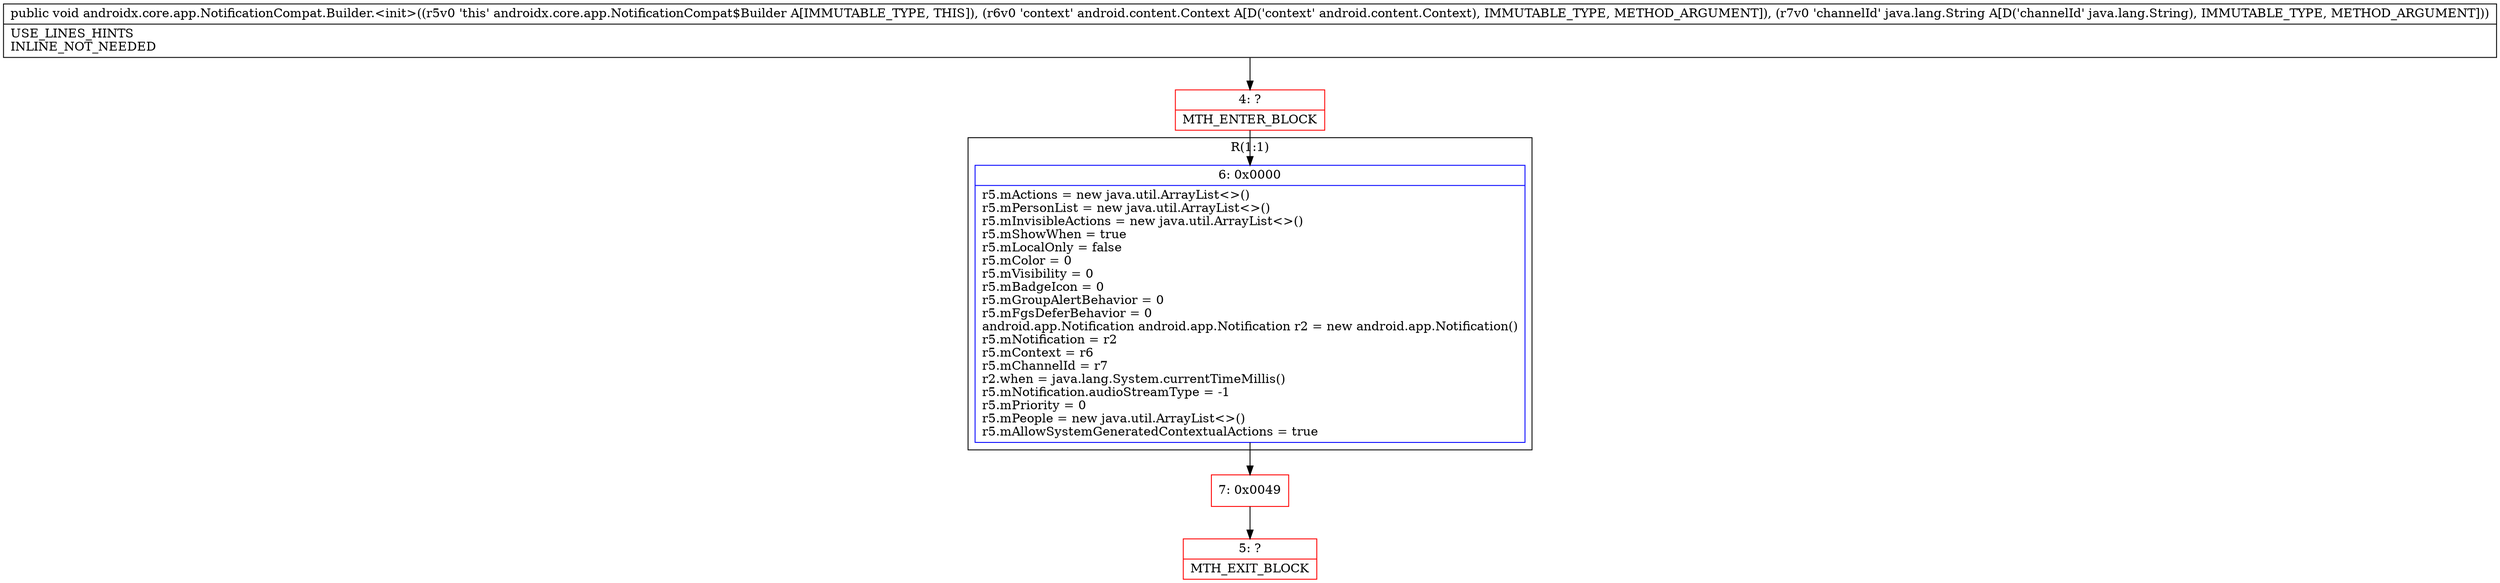 digraph "CFG forandroidx.core.app.NotificationCompat.Builder.\<init\>(Landroid\/content\/Context;Ljava\/lang\/String;)V" {
subgraph cluster_Region_718260564 {
label = "R(1:1)";
node [shape=record,color=blue];
Node_6 [shape=record,label="{6\:\ 0x0000|r5.mActions = new java.util.ArrayList\<\>()\lr5.mPersonList = new java.util.ArrayList\<\>()\lr5.mInvisibleActions = new java.util.ArrayList\<\>()\lr5.mShowWhen = true\lr5.mLocalOnly = false\lr5.mColor = 0\lr5.mVisibility = 0\lr5.mBadgeIcon = 0\lr5.mGroupAlertBehavior = 0\lr5.mFgsDeferBehavior = 0\landroid.app.Notification android.app.Notification r2 = new android.app.Notification()\lr5.mNotification = r2\lr5.mContext = r6\lr5.mChannelId = r7\lr2.when = java.lang.System.currentTimeMillis()\lr5.mNotification.audioStreamType = \-1\lr5.mPriority = 0\lr5.mPeople = new java.util.ArrayList\<\>()\lr5.mAllowSystemGeneratedContextualActions = true\l}"];
}
Node_4 [shape=record,color=red,label="{4\:\ ?|MTH_ENTER_BLOCK\l}"];
Node_7 [shape=record,color=red,label="{7\:\ 0x0049}"];
Node_5 [shape=record,color=red,label="{5\:\ ?|MTH_EXIT_BLOCK\l}"];
MethodNode[shape=record,label="{public void androidx.core.app.NotificationCompat.Builder.\<init\>((r5v0 'this' androidx.core.app.NotificationCompat$Builder A[IMMUTABLE_TYPE, THIS]), (r6v0 'context' android.content.Context A[D('context' android.content.Context), IMMUTABLE_TYPE, METHOD_ARGUMENT]), (r7v0 'channelId' java.lang.String A[D('channelId' java.lang.String), IMMUTABLE_TYPE, METHOD_ARGUMENT]))  | USE_LINES_HINTS\lINLINE_NOT_NEEDED\l}"];
MethodNode -> Node_4;Node_6 -> Node_7;
Node_4 -> Node_6;
Node_7 -> Node_5;
}

